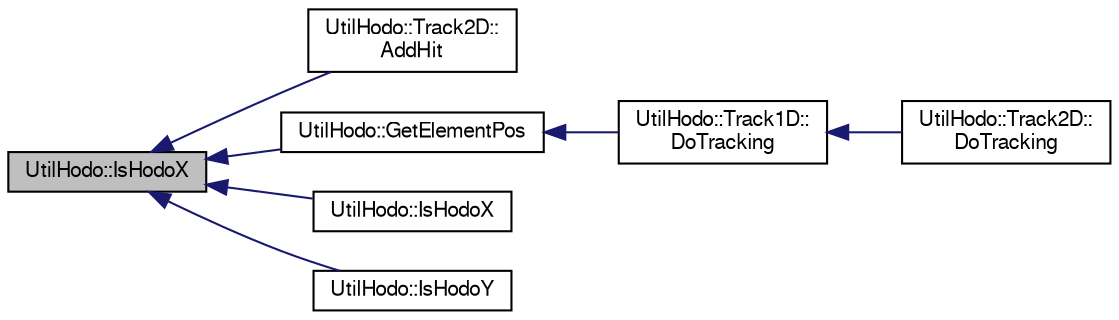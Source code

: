 digraph "UtilHodo::IsHodoX"
{
  bgcolor="transparent";
  edge [fontname="FreeSans",fontsize="10",labelfontname="FreeSans",labelfontsize="10"];
  node [fontname="FreeSans",fontsize="10",shape=record];
  rankdir="LR";
  Node1 [label="UtilHodo::IsHodoX",height=0.2,width=0.4,color="black", fillcolor="grey75", style="filled" fontcolor="black"];
  Node1 -> Node2 [dir="back",color="midnightblue",fontsize="10",style="solid",fontname="FreeSans"];
  Node2 [label="UtilHodo::Track2D::\lAddHit",height=0.2,width=0.4,color="black",URL="$dd/df6/structUtilHodo_1_1Track2D.html#a5230ec6a63a567f0e31fa940012ee652"];
  Node1 -> Node3 [dir="back",color="midnightblue",fontsize="10",style="solid",fontname="FreeSans"];
  Node3 [label="UtilHodo::GetElementPos",height=0.2,width=0.4,color="black",URL="$d9/d7c/namespaceUtilHodo.html#aa969bb67fd62bb607c12ca68a992c69a"];
  Node3 -> Node4 [dir="back",color="midnightblue",fontsize="10",style="solid",fontname="FreeSans"];
  Node4 [label="UtilHodo::Track1D::\lDoTracking",height=0.2,width=0.4,color="black",URL="$d3/d4a/structUtilHodo_1_1Track1D.html#abd7234340c4ee7dc5c111cdcbe9f7ead"];
  Node4 -> Node5 [dir="back",color="midnightblue",fontsize="10",style="solid",fontname="FreeSans"];
  Node5 [label="UtilHodo::Track2D::\lDoTracking",height=0.2,width=0.4,color="black",URL="$dd/df6/structUtilHodo_1_1Track2D.html#ac5b5097bfb0520a4c6c3511b00d6180b"];
  Node1 -> Node6 [dir="back",color="midnightblue",fontsize="10",style="solid",fontname="FreeSans"];
  Node6 [label="UtilHodo::IsHodoX",height=0.2,width=0.4,color="black",URL="$d9/d7c/namespaceUtilHodo.html#a7334addb67c8b67cfeb31dd878115760"];
  Node1 -> Node7 [dir="back",color="midnightblue",fontsize="10",style="solid",fontname="FreeSans"];
  Node7 [label="UtilHodo::IsHodoY",height=0.2,width=0.4,color="black",URL="$d9/d7c/namespaceUtilHodo.html#a7fd154ead512be366f7437eca3fea350"];
}
